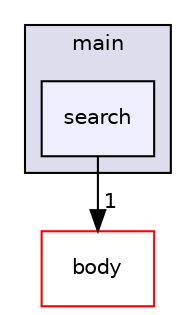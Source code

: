 digraph "projects/main/search" {
  compound=true
  node [ fontsize="10", fontname="Helvetica"];
  edge [ labelfontsize="10", labelfontname="Helvetica"];
  subgraph clusterdir_56d0f84b48b9db9f67b627c814b26b94 {
    graph [ bgcolor="#ddddee", pencolor="black", label="main" fontname="Helvetica", fontsize="10", URL="dir_56d0f84b48b9db9f67b627c814b26b94.html"]
  dir_87a863faf9df6557f359263ca590bcc8 [shape=box, label="search", style="filled", fillcolor="#eeeeff", pencolor="black", URL="dir_87a863faf9df6557f359263ca590bcc8.html"];
  }
  dir_a79966bf88cfe707aaa789b85a1f9fd7 [shape=box label="body" fillcolor="white" style="filled" color="red" URL="dir_a79966bf88cfe707aaa789b85a1f9fd7.html"];
  dir_87a863faf9df6557f359263ca590bcc8->dir_a79966bf88cfe707aaa789b85a1f9fd7 [headlabel="1", labeldistance=1.5 headhref="dir_000004_000002.html"];
}
